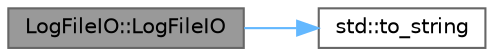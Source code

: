 digraph "LogFileIO::LogFileIO"
{
 // LATEX_PDF_SIZE
  bgcolor="transparent";
  edge [fontname=Helvetica,fontsize=10,labelfontname=Helvetica,labelfontsize=10];
  node [fontname=Helvetica,fontsize=10,shape=box,height=0.2,width=0.4];
  rankdir="LR";
  Node1 [id="Node000001",label="LogFileIO::LogFileIO",height=0.2,width=0.4,color="gray40", fillcolor="grey60", style="filled", fontcolor="black",tooltip=" "];
  Node1 -> Node2 [id="edge1_Node000001_Node000002",color="steelblue1",style="solid",tooltip=" "];
  Node2 [id="Node000002",label="std::to_string",height=0.2,width=0.4,color="grey40", fillcolor="white", style="filled",URL="$namespacestd.html#aa3b0f075d3ff6f10ed15803c1b7f9b92",tooltip="EGraphSearchResult型を文字列に変換する関数"];
}

